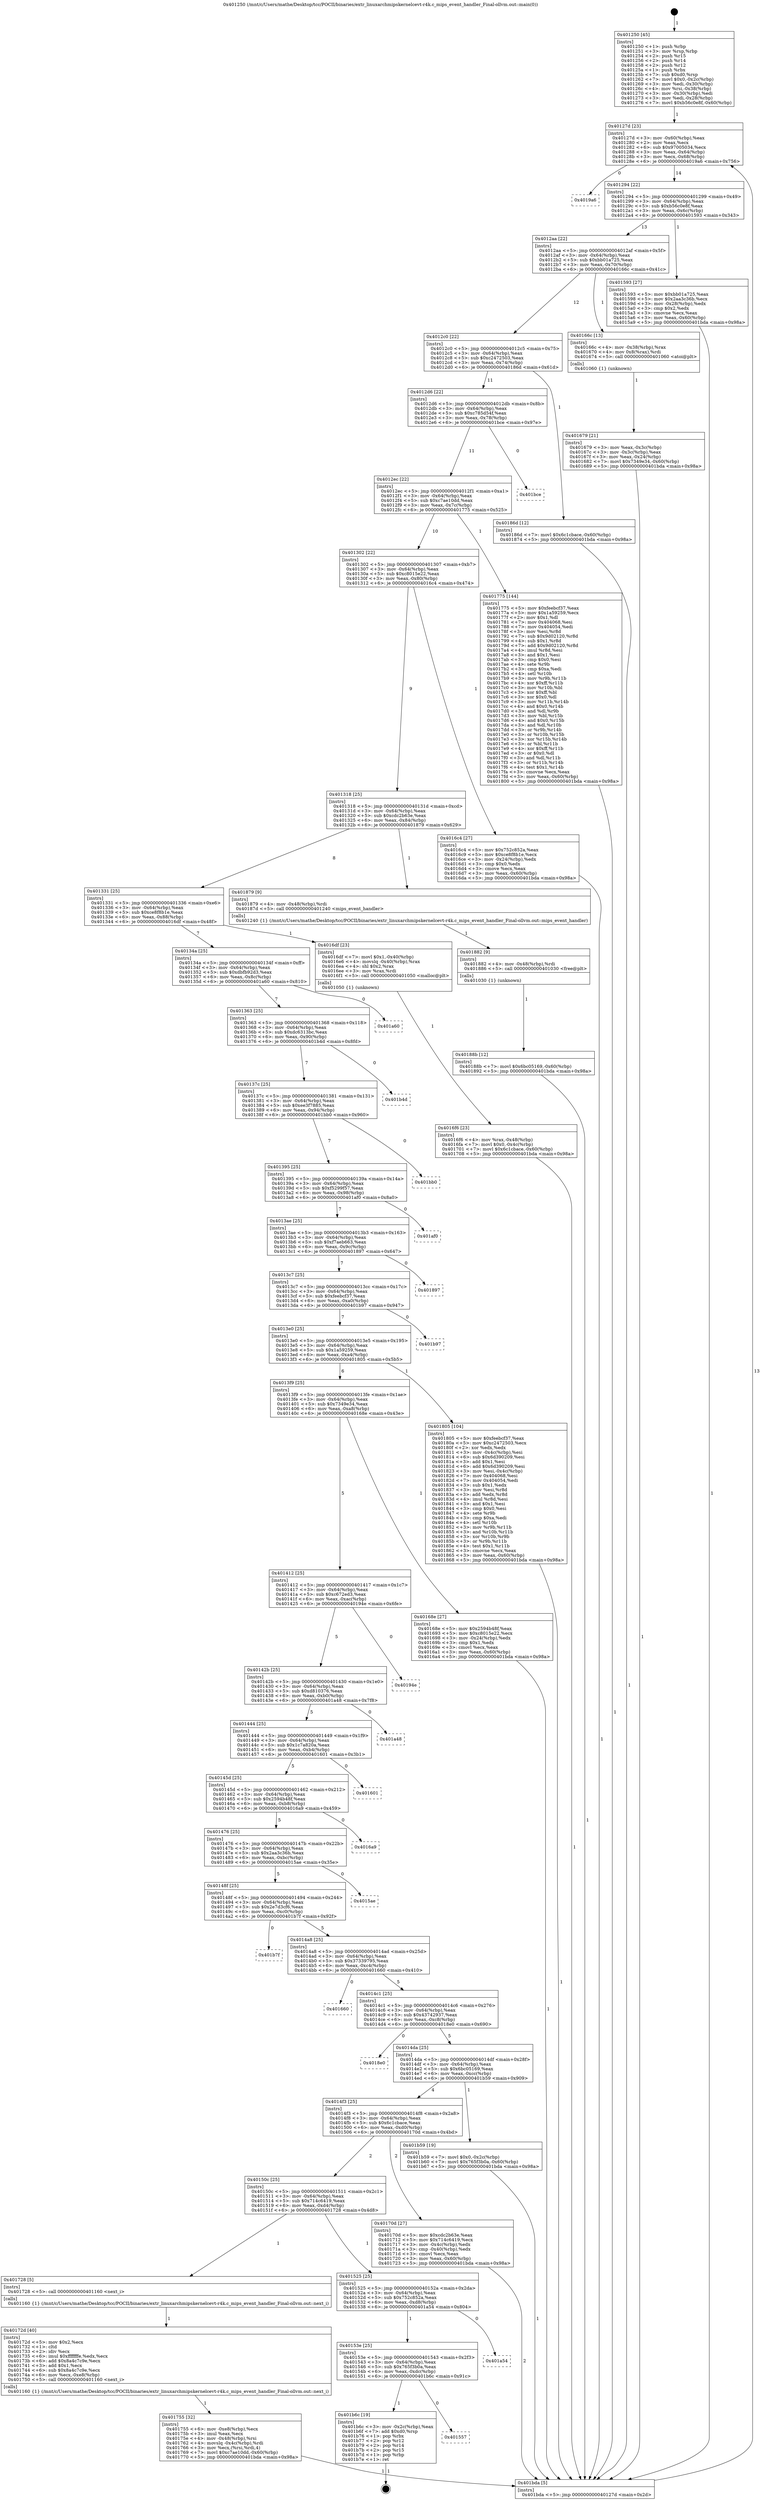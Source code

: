 digraph "0x401250" {
  label = "0x401250 (/mnt/c/Users/mathe/Desktop/tcc/POCII/binaries/extr_linuxarchmipskernelcevt-r4k.c_mips_event_handler_Final-ollvm.out::main(0))"
  labelloc = "t"
  node[shape=record]

  Entry [label="",width=0.3,height=0.3,shape=circle,fillcolor=black,style=filled]
  "0x40127d" [label="{
     0x40127d [23]\l
     | [instrs]\l
     &nbsp;&nbsp;0x40127d \<+3\>: mov -0x60(%rbp),%eax\l
     &nbsp;&nbsp;0x401280 \<+2\>: mov %eax,%ecx\l
     &nbsp;&nbsp;0x401282 \<+6\>: sub $0x97005034,%ecx\l
     &nbsp;&nbsp;0x401288 \<+3\>: mov %eax,-0x64(%rbp)\l
     &nbsp;&nbsp;0x40128b \<+3\>: mov %ecx,-0x68(%rbp)\l
     &nbsp;&nbsp;0x40128e \<+6\>: je 00000000004019a6 \<main+0x756\>\l
  }"]
  "0x4019a6" [label="{
     0x4019a6\l
  }", style=dashed]
  "0x401294" [label="{
     0x401294 [22]\l
     | [instrs]\l
     &nbsp;&nbsp;0x401294 \<+5\>: jmp 0000000000401299 \<main+0x49\>\l
     &nbsp;&nbsp;0x401299 \<+3\>: mov -0x64(%rbp),%eax\l
     &nbsp;&nbsp;0x40129c \<+5\>: sub $0xb56c0e8f,%eax\l
     &nbsp;&nbsp;0x4012a1 \<+3\>: mov %eax,-0x6c(%rbp)\l
     &nbsp;&nbsp;0x4012a4 \<+6\>: je 0000000000401593 \<main+0x343\>\l
  }"]
  Exit [label="",width=0.3,height=0.3,shape=circle,fillcolor=black,style=filled,peripheries=2]
  "0x401593" [label="{
     0x401593 [27]\l
     | [instrs]\l
     &nbsp;&nbsp;0x401593 \<+5\>: mov $0xbb01a725,%eax\l
     &nbsp;&nbsp;0x401598 \<+5\>: mov $0x2aa3c36b,%ecx\l
     &nbsp;&nbsp;0x40159d \<+3\>: mov -0x28(%rbp),%edx\l
     &nbsp;&nbsp;0x4015a0 \<+3\>: cmp $0x2,%edx\l
     &nbsp;&nbsp;0x4015a3 \<+3\>: cmovne %ecx,%eax\l
     &nbsp;&nbsp;0x4015a6 \<+3\>: mov %eax,-0x60(%rbp)\l
     &nbsp;&nbsp;0x4015a9 \<+5\>: jmp 0000000000401bda \<main+0x98a\>\l
  }"]
  "0x4012aa" [label="{
     0x4012aa [22]\l
     | [instrs]\l
     &nbsp;&nbsp;0x4012aa \<+5\>: jmp 00000000004012af \<main+0x5f\>\l
     &nbsp;&nbsp;0x4012af \<+3\>: mov -0x64(%rbp),%eax\l
     &nbsp;&nbsp;0x4012b2 \<+5\>: sub $0xbb01a725,%eax\l
     &nbsp;&nbsp;0x4012b7 \<+3\>: mov %eax,-0x70(%rbp)\l
     &nbsp;&nbsp;0x4012ba \<+6\>: je 000000000040166c \<main+0x41c\>\l
  }"]
  "0x401bda" [label="{
     0x401bda [5]\l
     | [instrs]\l
     &nbsp;&nbsp;0x401bda \<+5\>: jmp 000000000040127d \<main+0x2d\>\l
  }"]
  "0x401250" [label="{
     0x401250 [45]\l
     | [instrs]\l
     &nbsp;&nbsp;0x401250 \<+1\>: push %rbp\l
     &nbsp;&nbsp;0x401251 \<+3\>: mov %rsp,%rbp\l
     &nbsp;&nbsp;0x401254 \<+2\>: push %r15\l
     &nbsp;&nbsp;0x401256 \<+2\>: push %r14\l
     &nbsp;&nbsp;0x401258 \<+2\>: push %r12\l
     &nbsp;&nbsp;0x40125a \<+1\>: push %rbx\l
     &nbsp;&nbsp;0x40125b \<+7\>: sub $0xd0,%rsp\l
     &nbsp;&nbsp;0x401262 \<+7\>: movl $0x0,-0x2c(%rbp)\l
     &nbsp;&nbsp;0x401269 \<+3\>: mov %edi,-0x30(%rbp)\l
     &nbsp;&nbsp;0x40126c \<+4\>: mov %rsi,-0x38(%rbp)\l
     &nbsp;&nbsp;0x401270 \<+3\>: mov -0x30(%rbp),%edi\l
     &nbsp;&nbsp;0x401273 \<+3\>: mov %edi,-0x28(%rbp)\l
     &nbsp;&nbsp;0x401276 \<+7\>: movl $0xb56c0e8f,-0x60(%rbp)\l
  }"]
  "0x401557" [label="{
     0x401557\l
  }", style=dashed]
  "0x40166c" [label="{
     0x40166c [13]\l
     | [instrs]\l
     &nbsp;&nbsp;0x40166c \<+4\>: mov -0x38(%rbp),%rax\l
     &nbsp;&nbsp;0x401670 \<+4\>: mov 0x8(%rax),%rdi\l
     &nbsp;&nbsp;0x401674 \<+5\>: call 0000000000401060 \<atoi@plt\>\l
     | [calls]\l
     &nbsp;&nbsp;0x401060 \{1\} (unknown)\l
  }"]
  "0x4012c0" [label="{
     0x4012c0 [22]\l
     | [instrs]\l
     &nbsp;&nbsp;0x4012c0 \<+5\>: jmp 00000000004012c5 \<main+0x75\>\l
     &nbsp;&nbsp;0x4012c5 \<+3\>: mov -0x64(%rbp),%eax\l
     &nbsp;&nbsp;0x4012c8 \<+5\>: sub $0xc2472503,%eax\l
     &nbsp;&nbsp;0x4012cd \<+3\>: mov %eax,-0x74(%rbp)\l
     &nbsp;&nbsp;0x4012d0 \<+6\>: je 000000000040186d \<main+0x61d\>\l
  }"]
  "0x401679" [label="{
     0x401679 [21]\l
     | [instrs]\l
     &nbsp;&nbsp;0x401679 \<+3\>: mov %eax,-0x3c(%rbp)\l
     &nbsp;&nbsp;0x40167c \<+3\>: mov -0x3c(%rbp),%eax\l
     &nbsp;&nbsp;0x40167f \<+3\>: mov %eax,-0x24(%rbp)\l
     &nbsp;&nbsp;0x401682 \<+7\>: movl $0x7349e34,-0x60(%rbp)\l
     &nbsp;&nbsp;0x401689 \<+5\>: jmp 0000000000401bda \<main+0x98a\>\l
  }"]
  "0x401b6c" [label="{
     0x401b6c [19]\l
     | [instrs]\l
     &nbsp;&nbsp;0x401b6c \<+3\>: mov -0x2c(%rbp),%eax\l
     &nbsp;&nbsp;0x401b6f \<+7\>: add $0xd0,%rsp\l
     &nbsp;&nbsp;0x401b76 \<+1\>: pop %rbx\l
     &nbsp;&nbsp;0x401b77 \<+2\>: pop %r12\l
     &nbsp;&nbsp;0x401b79 \<+2\>: pop %r14\l
     &nbsp;&nbsp;0x401b7b \<+2\>: pop %r15\l
     &nbsp;&nbsp;0x401b7d \<+1\>: pop %rbp\l
     &nbsp;&nbsp;0x401b7e \<+1\>: ret\l
  }"]
  "0x40186d" [label="{
     0x40186d [12]\l
     | [instrs]\l
     &nbsp;&nbsp;0x40186d \<+7\>: movl $0x6c1cbace,-0x60(%rbp)\l
     &nbsp;&nbsp;0x401874 \<+5\>: jmp 0000000000401bda \<main+0x98a\>\l
  }"]
  "0x4012d6" [label="{
     0x4012d6 [22]\l
     | [instrs]\l
     &nbsp;&nbsp;0x4012d6 \<+5\>: jmp 00000000004012db \<main+0x8b\>\l
     &nbsp;&nbsp;0x4012db \<+3\>: mov -0x64(%rbp),%eax\l
     &nbsp;&nbsp;0x4012de \<+5\>: sub $0xc785d54f,%eax\l
     &nbsp;&nbsp;0x4012e3 \<+3\>: mov %eax,-0x78(%rbp)\l
     &nbsp;&nbsp;0x4012e6 \<+6\>: je 0000000000401bce \<main+0x97e\>\l
  }"]
  "0x40153e" [label="{
     0x40153e [25]\l
     | [instrs]\l
     &nbsp;&nbsp;0x40153e \<+5\>: jmp 0000000000401543 \<main+0x2f3\>\l
     &nbsp;&nbsp;0x401543 \<+3\>: mov -0x64(%rbp),%eax\l
     &nbsp;&nbsp;0x401546 \<+5\>: sub $0x765f3b0a,%eax\l
     &nbsp;&nbsp;0x40154b \<+6\>: mov %eax,-0xdc(%rbp)\l
     &nbsp;&nbsp;0x401551 \<+6\>: je 0000000000401b6c \<main+0x91c\>\l
  }"]
  "0x401bce" [label="{
     0x401bce\l
  }", style=dashed]
  "0x4012ec" [label="{
     0x4012ec [22]\l
     | [instrs]\l
     &nbsp;&nbsp;0x4012ec \<+5\>: jmp 00000000004012f1 \<main+0xa1\>\l
     &nbsp;&nbsp;0x4012f1 \<+3\>: mov -0x64(%rbp),%eax\l
     &nbsp;&nbsp;0x4012f4 \<+5\>: sub $0xc7ae10dd,%eax\l
     &nbsp;&nbsp;0x4012f9 \<+3\>: mov %eax,-0x7c(%rbp)\l
     &nbsp;&nbsp;0x4012fc \<+6\>: je 0000000000401775 \<main+0x525\>\l
  }"]
  "0x401a54" [label="{
     0x401a54\l
  }", style=dashed]
  "0x401775" [label="{
     0x401775 [144]\l
     | [instrs]\l
     &nbsp;&nbsp;0x401775 \<+5\>: mov $0xfeebcf37,%eax\l
     &nbsp;&nbsp;0x40177a \<+5\>: mov $0x1a59259,%ecx\l
     &nbsp;&nbsp;0x40177f \<+2\>: mov $0x1,%dl\l
     &nbsp;&nbsp;0x401781 \<+7\>: mov 0x404068,%esi\l
     &nbsp;&nbsp;0x401788 \<+7\>: mov 0x404054,%edi\l
     &nbsp;&nbsp;0x40178f \<+3\>: mov %esi,%r8d\l
     &nbsp;&nbsp;0x401792 \<+7\>: sub $0x9d02120,%r8d\l
     &nbsp;&nbsp;0x401799 \<+4\>: sub $0x1,%r8d\l
     &nbsp;&nbsp;0x40179d \<+7\>: add $0x9d02120,%r8d\l
     &nbsp;&nbsp;0x4017a4 \<+4\>: imul %r8d,%esi\l
     &nbsp;&nbsp;0x4017a8 \<+3\>: and $0x1,%esi\l
     &nbsp;&nbsp;0x4017ab \<+3\>: cmp $0x0,%esi\l
     &nbsp;&nbsp;0x4017ae \<+4\>: sete %r9b\l
     &nbsp;&nbsp;0x4017b2 \<+3\>: cmp $0xa,%edi\l
     &nbsp;&nbsp;0x4017b5 \<+4\>: setl %r10b\l
     &nbsp;&nbsp;0x4017b9 \<+3\>: mov %r9b,%r11b\l
     &nbsp;&nbsp;0x4017bc \<+4\>: xor $0xff,%r11b\l
     &nbsp;&nbsp;0x4017c0 \<+3\>: mov %r10b,%bl\l
     &nbsp;&nbsp;0x4017c3 \<+3\>: xor $0xff,%bl\l
     &nbsp;&nbsp;0x4017c6 \<+3\>: xor $0x0,%dl\l
     &nbsp;&nbsp;0x4017c9 \<+3\>: mov %r11b,%r14b\l
     &nbsp;&nbsp;0x4017cc \<+4\>: and $0x0,%r14b\l
     &nbsp;&nbsp;0x4017d0 \<+3\>: and %dl,%r9b\l
     &nbsp;&nbsp;0x4017d3 \<+3\>: mov %bl,%r15b\l
     &nbsp;&nbsp;0x4017d6 \<+4\>: and $0x0,%r15b\l
     &nbsp;&nbsp;0x4017da \<+3\>: and %dl,%r10b\l
     &nbsp;&nbsp;0x4017dd \<+3\>: or %r9b,%r14b\l
     &nbsp;&nbsp;0x4017e0 \<+3\>: or %r10b,%r15b\l
     &nbsp;&nbsp;0x4017e3 \<+3\>: xor %r15b,%r14b\l
     &nbsp;&nbsp;0x4017e6 \<+3\>: or %bl,%r11b\l
     &nbsp;&nbsp;0x4017e9 \<+4\>: xor $0xff,%r11b\l
     &nbsp;&nbsp;0x4017ed \<+3\>: or $0x0,%dl\l
     &nbsp;&nbsp;0x4017f0 \<+3\>: and %dl,%r11b\l
     &nbsp;&nbsp;0x4017f3 \<+3\>: or %r11b,%r14b\l
     &nbsp;&nbsp;0x4017f6 \<+4\>: test $0x1,%r14b\l
     &nbsp;&nbsp;0x4017fa \<+3\>: cmovne %ecx,%eax\l
     &nbsp;&nbsp;0x4017fd \<+3\>: mov %eax,-0x60(%rbp)\l
     &nbsp;&nbsp;0x401800 \<+5\>: jmp 0000000000401bda \<main+0x98a\>\l
  }"]
  "0x401302" [label="{
     0x401302 [22]\l
     | [instrs]\l
     &nbsp;&nbsp;0x401302 \<+5\>: jmp 0000000000401307 \<main+0xb7\>\l
     &nbsp;&nbsp;0x401307 \<+3\>: mov -0x64(%rbp),%eax\l
     &nbsp;&nbsp;0x40130a \<+5\>: sub $0xc8015e22,%eax\l
     &nbsp;&nbsp;0x40130f \<+3\>: mov %eax,-0x80(%rbp)\l
     &nbsp;&nbsp;0x401312 \<+6\>: je 00000000004016c4 \<main+0x474\>\l
  }"]
  "0x40188b" [label="{
     0x40188b [12]\l
     | [instrs]\l
     &nbsp;&nbsp;0x40188b \<+7\>: movl $0x6bc05169,-0x60(%rbp)\l
     &nbsp;&nbsp;0x401892 \<+5\>: jmp 0000000000401bda \<main+0x98a\>\l
  }"]
  "0x4016c4" [label="{
     0x4016c4 [27]\l
     | [instrs]\l
     &nbsp;&nbsp;0x4016c4 \<+5\>: mov $0x752c852a,%eax\l
     &nbsp;&nbsp;0x4016c9 \<+5\>: mov $0xce8f8b1e,%ecx\l
     &nbsp;&nbsp;0x4016ce \<+3\>: mov -0x24(%rbp),%edx\l
     &nbsp;&nbsp;0x4016d1 \<+3\>: cmp $0x0,%edx\l
     &nbsp;&nbsp;0x4016d4 \<+3\>: cmove %ecx,%eax\l
     &nbsp;&nbsp;0x4016d7 \<+3\>: mov %eax,-0x60(%rbp)\l
     &nbsp;&nbsp;0x4016da \<+5\>: jmp 0000000000401bda \<main+0x98a\>\l
  }"]
  "0x401318" [label="{
     0x401318 [25]\l
     | [instrs]\l
     &nbsp;&nbsp;0x401318 \<+5\>: jmp 000000000040131d \<main+0xcd\>\l
     &nbsp;&nbsp;0x40131d \<+3\>: mov -0x64(%rbp),%eax\l
     &nbsp;&nbsp;0x401320 \<+5\>: sub $0xcdc2b63e,%eax\l
     &nbsp;&nbsp;0x401325 \<+6\>: mov %eax,-0x84(%rbp)\l
     &nbsp;&nbsp;0x40132b \<+6\>: je 0000000000401879 \<main+0x629\>\l
  }"]
  "0x401882" [label="{
     0x401882 [9]\l
     | [instrs]\l
     &nbsp;&nbsp;0x401882 \<+4\>: mov -0x48(%rbp),%rdi\l
     &nbsp;&nbsp;0x401886 \<+5\>: call 0000000000401030 \<free@plt\>\l
     | [calls]\l
     &nbsp;&nbsp;0x401030 \{1\} (unknown)\l
  }"]
  "0x401879" [label="{
     0x401879 [9]\l
     | [instrs]\l
     &nbsp;&nbsp;0x401879 \<+4\>: mov -0x48(%rbp),%rdi\l
     &nbsp;&nbsp;0x40187d \<+5\>: call 0000000000401240 \<mips_event_handler\>\l
     | [calls]\l
     &nbsp;&nbsp;0x401240 \{1\} (/mnt/c/Users/mathe/Desktop/tcc/POCII/binaries/extr_linuxarchmipskernelcevt-r4k.c_mips_event_handler_Final-ollvm.out::mips_event_handler)\l
  }"]
  "0x401331" [label="{
     0x401331 [25]\l
     | [instrs]\l
     &nbsp;&nbsp;0x401331 \<+5\>: jmp 0000000000401336 \<main+0xe6\>\l
     &nbsp;&nbsp;0x401336 \<+3\>: mov -0x64(%rbp),%eax\l
     &nbsp;&nbsp;0x401339 \<+5\>: sub $0xce8f8b1e,%eax\l
     &nbsp;&nbsp;0x40133e \<+6\>: mov %eax,-0x88(%rbp)\l
     &nbsp;&nbsp;0x401344 \<+6\>: je 00000000004016df \<main+0x48f\>\l
  }"]
  "0x401755" [label="{
     0x401755 [32]\l
     | [instrs]\l
     &nbsp;&nbsp;0x401755 \<+6\>: mov -0xe8(%rbp),%ecx\l
     &nbsp;&nbsp;0x40175b \<+3\>: imul %eax,%ecx\l
     &nbsp;&nbsp;0x40175e \<+4\>: mov -0x48(%rbp),%rsi\l
     &nbsp;&nbsp;0x401762 \<+4\>: movslq -0x4c(%rbp),%rdi\l
     &nbsp;&nbsp;0x401766 \<+3\>: mov %ecx,(%rsi,%rdi,4)\l
     &nbsp;&nbsp;0x401769 \<+7\>: movl $0xc7ae10dd,-0x60(%rbp)\l
     &nbsp;&nbsp;0x401770 \<+5\>: jmp 0000000000401bda \<main+0x98a\>\l
  }"]
  "0x4016df" [label="{
     0x4016df [23]\l
     | [instrs]\l
     &nbsp;&nbsp;0x4016df \<+7\>: movl $0x1,-0x40(%rbp)\l
     &nbsp;&nbsp;0x4016e6 \<+4\>: movslq -0x40(%rbp),%rax\l
     &nbsp;&nbsp;0x4016ea \<+4\>: shl $0x2,%rax\l
     &nbsp;&nbsp;0x4016ee \<+3\>: mov %rax,%rdi\l
     &nbsp;&nbsp;0x4016f1 \<+5\>: call 0000000000401050 \<malloc@plt\>\l
     | [calls]\l
     &nbsp;&nbsp;0x401050 \{1\} (unknown)\l
  }"]
  "0x40134a" [label="{
     0x40134a [25]\l
     | [instrs]\l
     &nbsp;&nbsp;0x40134a \<+5\>: jmp 000000000040134f \<main+0xff\>\l
     &nbsp;&nbsp;0x40134f \<+3\>: mov -0x64(%rbp),%eax\l
     &nbsp;&nbsp;0x401352 \<+5\>: sub $0xdbfb92d3,%eax\l
     &nbsp;&nbsp;0x401357 \<+6\>: mov %eax,-0x8c(%rbp)\l
     &nbsp;&nbsp;0x40135d \<+6\>: je 0000000000401a60 \<main+0x810\>\l
  }"]
  "0x40172d" [label="{
     0x40172d [40]\l
     | [instrs]\l
     &nbsp;&nbsp;0x40172d \<+5\>: mov $0x2,%ecx\l
     &nbsp;&nbsp;0x401732 \<+1\>: cltd\l
     &nbsp;&nbsp;0x401733 \<+2\>: idiv %ecx\l
     &nbsp;&nbsp;0x401735 \<+6\>: imul $0xfffffffe,%edx,%ecx\l
     &nbsp;&nbsp;0x40173b \<+6\>: add $0x8a4c7c9e,%ecx\l
     &nbsp;&nbsp;0x401741 \<+3\>: add $0x1,%ecx\l
     &nbsp;&nbsp;0x401744 \<+6\>: sub $0x8a4c7c9e,%ecx\l
     &nbsp;&nbsp;0x40174a \<+6\>: mov %ecx,-0xe8(%rbp)\l
     &nbsp;&nbsp;0x401750 \<+5\>: call 0000000000401160 \<next_i\>\l
     | [calls]\l
     &nbsp;&nbsp;0x401160 \{1\} (/mnt/c/Users/mathe/Desktop/tcc/POCII/binaries/extr_linuxarchmipskernelcevt-r4k.c_mips_event_handler_Final-ollvm.out::next_i)\l
  }"]
  "0x401a60" [label="{
     0x401a60\l
  }", style=dashed]
  "0x401363" [label="{
     0x401363 [25]\l
     | [instrs]\l
     &nbsp;&nbsp;0x401363 \<+5\>: jmp 0000000000401368 \<main+0x118\>\l
     &nbsp;&nbsp;0x401368 \<+3\>: mov -0x64(%rbp),%eax\l
     &nbsp;&nbsp;0x40136b \<+5\>: sub $0xdc6313bc,%eax\l
     &nbsp;&nbsp;0x401370 \<+6\>: mov %eax,-0x90(%rbp)\l
     &nbsp;&nbsp;0x401376 \<+6\>: je 0000000000401b4d \<main+0x8fd\>\l
  }"]
  "0x401525" [label="{
     0x401525 [25]\l
     | [instrs]\l
     &nbsp;&nbsp;0x401525 \<+5\>: jmp 000000000040152a \<main+0x2da\>\l
     &nbsp;&nbsp;0x40152a \<+3\>: mov -0x64(%rbp),%eax\l
     &nbsp;&nbsp;0x40152d \<+5\>: sub $0x752c852a,%eax\l
     &nbsp;&nbsp;0x401532 \<+6\>: mov %eax,-0xd8(%rbp)\l
     &nbsp;&nbsp;0x401538 \<+6\>: je 0000000000401a54 \<main+0x804\>\l
  }"]
  "0x401b4d" [label="{
     0x401b4d\l
  }", style=dashed]
  "0x40137c" [label="{
     0x40137c [25]\l
     | [instrs]\l
     &nbsp;&nbsp;0x40137c \<+5\>: jmp 0000000000401381 \<main+0x131\>\l
     &nbsp;&nbsp;0x401381 \<+3\>: mov -0x64(%rbp),%eax\l
     &nbsp;&nbsp;0x401384 \<+5\>: sub $0xee3f7885,%eax\l
     &nbsp;&nbsp;0x401389 \<+6\>: mov %eax,-0x94(%rbp)\l
     &nbsp;&nbsp;0x40138f \<+6\>: je 0000000000401bb0 \<main+0x960\>\l
  }"]
  "0x401728" [label="{
     0x401728 [5]\l
     | [instrs]\l
     &nbsp;&nbsp;0x401728 \<+5\>: call 0000000000401160 \<next_i\>\l
     | [calls]\l
     &nbsp;&nbsp;0x401160 \{1\} (/mnt/c/Users/mathe/Desktop/tcc/POCII/binaries/extr_linuxarchmipskernelcevt-r4k.c_mips_event_handler_Final-ollvm.out::next_i)\l
  }"]
  "0x401bb0" [label="{
     0x401bb0\l
  }", style=dashed]
  "0x401395" [label="{
     0x401395 [25]\l
     | [instrs]\l
     &nbsp;&nbsp;0x401395 \<+5\>: jmp 000000000040139a \<main+0x14a\>\l
     &nbsp;&nbsp;0x40139a \<+3\>: mov -0x64(%rbp),%eax\l
     &nbsp;&nbsp;0x40139d \<+5\>: sub $0xf5299f57,%eax\l
     &nbsp;&nbsp;0x4013a2 \<+6\>: mov %eax,-0x98(%rbp)\l
     &nbsp;&nbsp;0x4013a8 \<+6\>: je 0000000000401af0 \<main+0x8a0\>\l
  }"]
  "0x40150c" [label="{
     0x40150c [25]\l
     | [instrs]\l
     &nbsp;&nbsp;0x40150c \<+5\>: jmp 0000000000401511 \<main+0x2c1\>\l
     &nbsp;&nbsp;0x401511 \<+3\>: mov -0x64(%rbp),%eax\l
     &nbsp;&nbsp;0x401514 \<+5\>: sub $0x714c6419,%eax\l
     &nbsp;&nbsp;0x401519 \<+6\>: mov %eax,-0xd4(%rbp)\l
     &nbsp;&nbsp;0x40151f \<+6\>: je 0000000000401728 \<main+0x4d8\>\l
  }"]
  "0x401af0" [label="{
     0x401af0\l
  }", style=dashed]
  "0x4013ae" [label="{
     0x4013ae [25]\l
     | [instrs]\l
     &nbsp;&nbsp;0x4013ae \<+5\>: jmp 00000000004013b3 \<main+0x163\>\l
     &nbsp;&nbsp;0x4013b3 \<+3\>: mov -0x64(%rbp),%eax\l
     &nbsp;&nbsp;0x4013b6 \<+5\>: sub $0xf7aeb663,%eax\l
     &nbsp;&nbsp;0x4013bb \<+6\>: mov %eax,-0x9c(%rbp)\l
     &nbsp;&nbsp;0x4013c1 \<+6\>: je 0000000000401897 \<main+0x647\>\l
  }"]
  "0x40170d" [label="{
     0x40170d [27]\l
     | [instrs]\l
     &nbsp;&nbsp;0x40170d \<+5\>: mov $0xcdc2b63e,%eax\l
     &nbsp;&nbsp;0x401712 \<+5\>: mov $0x714c6419,%ecx\l
     &nbsp;&nbsp;0x401717 \<+3\>: mov -0x4c(%rbp),%edx\l
     &nbsp;&nbsp;0x40171a \<+3\>: cmp -0x40(%rbp),%edx\l
     &nbsp;&nbsp;0x40171d \<+3\>: cmovl %ecx,%eax\l
     &nbsp;&nbsp;0x401720 \<+3\>: mov %eax,-0x60(%rbp)\l
     &nbsp;&nbsp;0x401723 \<+5\>: jmp 0000000000401bda \<main+0x98a\>\l
  }"]
  "0x401897" [label="{
     0x401897\l
  }", style=dashed]
  "0x4013c7" [label="{
     0x4013c7 [25]\l
     | [instrs]\l
     &nbsp;&nbsp;0x4013c7 \<+5\>: jmp 00000000004013cc \<main+0x17c\>\l
     &nbsp;&nbsp;0x4013cc \<+3\>: mov -0x64(%rbp),%eax\l
     &nbsp;&nbsp;0x4013cf \<+5\>: sub $0xfeebcf37,%eax\l
     &nbsp;&nbsp;0x4013d4 \<+6\>: mov %eax,-0xa0(%rbp)\l
     &nbsp;&nbsp;0x4013da \<+6\>: je 0000000000401b97 \<main+0x947\>\l
  }"]
  "0x4014f3" [label="{
     0x4014f3 [25]\l
     | [instrs]\l
     &nbsp;&nbsp;0x4014f3 \<+5\>: jmp 00000000004014f8 \<main+0x2a8\>\l
     &nbsp;&nbsp;0x4014f8 \<+3\>: mov -0x64(%rbp),%eax\l
     &nbsp;&nbsp;0x4014fb \<+5\>: sub $0x6c1cbace,%eax\l
     &nbsp;&nbsp;0x401500 \<+6\>: mov %eax,-0xd0(%rbp)\l
     &nbsp;&nbsp;0x401506 \<+6\>: je 000000000040170d \<main+0x4bd\>\l
  }"]
  "0x401b97" [label="{
     0x401b97\l
  }", style=dashed]
  "0x4013e0" [label="{
     0x4013e0 [25]\l
     | [instrs]\l
     &nbsp;&nbsp;0x4013e0 \<+5\>: jmp 00000000004013e5 \<main+0x195\>\l
     &nbsp;&nbsp;0x4013e5 \<+3\>: mov -0x64(%rbp),%eax\l
     &nbsp;&nbsp;0x4013e8 \<+5\>: sub $0x1a59259,%eax\l
     &nbsp;&nbsp;0x4013ed \<+6\>: mov %eax,-0xa4(%rbp)\l
     &nbsp;&nbsp;0x4013f3 \<+6\>: je 0000000000401805 \<main+0x5b5\>\l
  }"]
  "0x401b59" [label="{
     0x401b59 [19]\l
     | [instrs]\l
     &nbsp;&nbsp;0x401b59 \<+7\>: movl $0x0,-0x2c(%rbp)\l
     &nbsp;&nbsp;0x401b60 \<+7\>: movl $0x765f3b0a,-0x60(%rbp)\l
     &nbsp;&nbsp;0x401b67 \<+5\>: jmp 0000000000401bda \<main+0x98a\>\l
  }"]
  "0x401805" [label="{
     0x401805 [104]\l
     | [instrs]\l
     &nbsp;&nbsp;0x401805 \<+5\>: mov $0xfeebcf37,%eax\l
     &nbsp;&nbsp;0x40180a \<+5\>: mov $0xc2472503,%ecx\l
     &nbsp;&nbsp;0x40180f \<+2\>: xor %edx,%edx\l
     &nbsp;&nbsp;0x401811 \<+3\>: mov -0x4c(%rbp),%esi\l
     &nbsp;&nbsp;0x401814 \<+6\>: sub $0x6d390209,%esi\l
     &nbsp;&nbsp;0x40181a \<+3\>: add $0x1,%esi\l
     &nbsp;&nbsp;0x40181d \<+6\>: add $0x6d390209,%esi\l
     &nbsp;&nbsp;0x401823 \<+3\>: mov %esi,-0x4c(%rbp)\l
     &nbsp;&nbsp;0x401826 \<+7\>: mov 0x404068,%esi\l
     &nbsp;&nbsp;0x40182d \<+7\>: mov 0x404054,%edi\l
     &nbsp;&nbsp;0x401834 \<+3\>: sub $0x1,%edx\l
     &nbsp;&nbsp;0x401837 \<+3\>: mov %esi,%r8d\l
     &nbsp;&nbsp;0x40183a \<+3\>: add %edx,%r8d\l
     &nbsp;&nbsp;0x40183d \<+4\>: imul %r8d,%esi\l
     &nbsp;&nbsp;0x401841 \<+3\>: and $0x1,%esi\l
     &nbsp;&nbsp;0x401844 \<+3\>: cmp $0x0,%esi\l
     &nbsp;&nbsp;0x401847 \<+4\>: sete %r9b\l
     &nbsp;&nbsp;0x40184b \<+3\>: cmp $0xa,%edi\l
     &nbsp;&nbsp;0x40184e \<+4\>: setl %r10b\l
     &nbsp;&nbsp;0x401852 \<+3\>: mov %r9b,%r11b\l
     &nbsp;&nbsp;0x401855 \<+3\>: and %r10b,%r11b\l
     &nbsp;&nbsp;0x401858 \<+3\>: xor %r10b,%r9b\l
     &nbsp;&nbsp;0x40185b \<+3\>: or %r9b,%r11b\l
     &nbsp;&nbsp;0x40185e \<+4\>: test $0x1,%r11b\l
     &nbsp;&nbsp;0x401862 \<+3\>: cmovne %ecx,%eax\l
     &nbsp;&nbsp;0x401865 \<+3\>: mov %eax,-0x60(%rbp)\l
     &nbsp;&nbsp;0x401868 \<+5\>: jmp 0000000000401bda \<main+0x98a\>\l
  }"]
  "0x4013f9" [label="{
     0x4013f9 [25]\l
     | [instrs]\l
     &nbsp;&nbsp;0x4013f9 \<+5\>: jmp 00000000004013fe \<main+0x1ae\>\l
     &nbsp;&nbsp;0x4013fe \<+3\>: mov -0x64(%rbp),%eax\l
     &nbsp;&nbsp;0x401401 \<+5\>: sub $0x7349e34,%eax\l
     &nbsp;&nbsp;0x401406 \<+6\>: mov %eax,-0xa8(%rbp)\l
     &nbsp;&nbsp;0x40140c \<+6\>: je 000000000040168e \<main+0x43e\>\l
  }"]
  "0x4014da" [label="{
     0x4014da [25]\l
     | [instrs]\l
     &nbsp;&nbsp;0x4014da \<+5\>: jmp 00000000004014df \<main+0x28f\>\l
     &nbsp;&nbsp;0x4014df \<+3\>: mov -0x64(%rbp),%eax\l
     &nbsp;&nbsp;0x4014e2 \<+5\>: sub $0x6bc05169,%eax\l
     &nbsp;&nbsp;0x4014e7 \<+6\>: mov %eax,-0xcc(%rbp)\l
     &nbsp;&nbsp;0x4014ed \<+6\>: je 0000000000401b59 \<main+0x909\>\l
  }"]
  "0x40168e" [label="{
     0x40168e [27]\l
     | [instrs]\l
     &nbsp;&nbsp;0x40168e \<+5\>: mov $0x2594b48f,%eax\l
     &nbsp;&nbsp;0x401693 \<+5\>: mov $0xc8015e22,%ecx\l
     &nbsp;&nbsp;0x401698 \<+3\>: mov -0x24(%rbp),%edx\l
     &nbsp;&nbsp;0x40169b \<+3\>: cmp $0x1,%edx\l
     &nbsp;&nbsp;0x40169e \<+3\>: cmovl %ecx,%eax\l
     &nbsp;&nbsp;0x4016a1 \<+3\>: mov %eax,-0x60(%rbp)\l
     &nbsp;&nbsp;0x4016a4 \<+5\>: jmp 0000000000401bda \<main+0x98a\>\l
  }"]
  "0x401412" [label="{
     0x401412 [25]\l
     | [instrs]\l
     &nbsp;&nbsp;0x401412 \<+5\>: jmp 0000000000401417 \<main+0x1c7\>\l
     &nbsp;&nbsp;0x401417 \<+3\>: mov -0x64(%rbp),%eax\l
     &nbsp;&nbsp;0x40141a \<+5\>: sub $0xc672ed3,%eax\l
     &nbsp;&nbsp;0x40141f \<+6\>: mov %eax,-0xac(%rbp)\l
     &nbsp;&nbsp;0x401425 \<+6\>: je 000000000040194e \<main+0x6fe\>\l
  }"]
  "0x4016f6" [label="{
     0x4016f6 [23]\l
     | [instrs]\l
     &nbsp;&nbsp;0x4016f6 \<+4\>: mov %rax,-0x48(%rbp)\l
     &nbsp;&nbsp;0x4016fa \<+7\>: movl $0x0,-0x4c(%rbp)\l
     &nbsp;&nbsp;0x401701 \<+7\>: movl $0x6c1cbace,-0x60(%rbp)\l
     &nbsp;&nbsp;0x401708 \<+5\>: jmp 0000000000401bda \<main+0x98a\>\l
  }"]
  "0x4018e0" [label="{
     0x4018e0\l
  }", style=dashed]
  "0x40194e" [label="{
     0x40194e\l
  }", style=dashed]
  "0x40142b" [label="{
     0x40142b [25]\l
     | [instrs]\l
     &nbsp;&nbsp;0x40142b \<+5\>: jmp 0000000000401430 \<main+0x1e0\>\l
     &nbsp;&nbsp;0x401430 \<+3\>: mov -0x64(%rbp),%eax\l
     &nbsp;&nbsp;0x401433 \<+5\>: sub $0xd810376,%eax\l
     &nbsp;&nbsp;0x401438 \<+6\>: mov %eax,-0xb0(%rbp)\l
     &nbsp;&nbsp;0x40143e \<+6\>: je 0000000000401a48 \<main+0x7f8\>\l
  }"]
  "0x4014c1" [label="{
     0x4014c1 [25]\l
     | [instrs]\l
     &nbsp;&nbsp;0x4014c1 \<+5\>: jmp 00000000004014c6 \<main+0x276\>\l
     &nbsp;&nbsp;0x4014c6 \<+3\>: mov -0x64(%rbp),%eax\l
     &nbsp;&nbsp;0x4014c9 \<+5\>: sub $0x43742937,%eax\l
     &nbsp;&nbsp;0x4014ce \<+6\>: mov %eax,-0xc8(%rbp)\l
     &nbsp;&nbsp;0x4014d4 \<+6\>: je 00000000004018e0 \<main+0x690\>\l
  }"]
  "0x401a48" [label="{
     0x401a48\l
  }", style=dashed]
  "0x401444" [label="{
     0x401444 [25]\l
     | [instrs]\l
     &nbsp;&nbsp;0x401444 \<+5\>: jmp 0000000000401449 \<main+0x1f9\>\l
     &nbsp;&nbsp;0x401449 \<+3\>: mov -0x64(%rbp),%eax\l
     &nbsp;&nbsp;0x40144c \<+5\>: sub $0x1c7a820a,%eax\l
     &nbsp;&nbsp;0x401451 \<+6\>: mov %eax,-0xb4(%rbp)\l
     &nbsp;&nbsp;0x401457 \<+6\>: je 0000000000401601 \<main+0x3b1\>\l
  }"]
  "0x401660" [label="{
     0x401660\l
  }", style=dashed]
  "0x401601" [label="{
     0x401601\l
  }", style=dashed]
  "0x40145d" [label="{
     0x40145d [25]\l
     | [instrs]\l
     &nbsp;&nbsp;0x40145d \<+5\>: jmp 0000000000401462 \<main+0x212\>\l
     &nbsp;&nbsp;0x401462 \<+3\>: mov -0x64(%rbp),%eax\l
     &nbsp;&nbsp;0x401465 \<+5\>: sub $0x2594b48f,%eax\l
     &nbsp;&nbsp;0x40146a \<+6\>: mov %eax,-0xb8(%rbp)\l
     &nbsp;&nbsp;0x401470 \<+6\>: je 00000000004016a9 \<main+0x459\>\l
  }"]
  "0x4014a8" [label="{
     0x4014a8 [25]\l
     | [instrs]\l
     &nbsp;&nbsp;0x4014a8 \<+5\>: jmp 00000000004014ad \<main+0x25d\>\l
     &nbsp;&nbsp;0x4014ad \<+3\>: mov -0x64(%rbp),%eax\l
     &nbsp;&nbsp;0x4014b0 \<+5\>: sub $0x37339795,%eax\l
     &nbsp;&nbsp;0x4014b5 \<+6\>: mov %eax,-0xc4(%rbp)\l
     &nbsp;&nbsp;0x4014bb \<+6\>: je 0000000000401660 \<main+0x410\>\l
  }"]
  "0x4016a9" [label="{
     0x4016a9\l
  }", style=dashed]
  "0x401476" [label="{
     0x401476 [25]\l
     | [instrs]\l
     &nbsp;&nbsp;0x401476 \<+5\>: jmp 000000000040147b \<main+0x22b\>\l
     &nbsp;&nbsp;0x40147b \<+3\>: mov -0x64(%rbp),%eax\l
     &nbsp;&nbsp;0x40147e \<+5\>: sub $0x2aa3c36b,%eax\l
     &nbsp;&nbsp;0x401483 \<+6\>: mov %eax,-0xbc(%rbp)\l
     &nbsp;&nbsp;0x401489 \<+6\>: je 00000000004015ae \<main+0x35e\>\l
  }"]
  "0x401b7f" [label="{
     0x401b7f\l
  }", style=dashed]
  "0x4015ae" [label="{
     0x4015ae\l
  }", style=dashed]
  "0x40148f" [label="{
     0x40148f [25]\l
     | [instrs]\l
     &nbsp;&nbsp;0x40148f \<+5\>: jmp 0000000000401494 \<main+0x244\>\l
     &nbsp;&nbsp;0x401494 \<+3\>: mov -0x64(%rbp),%eax\l
     &nbsp;&nbsp;0x401497 \<+5\>: sub $0x2e7d3cf6,%eax\l
     &nbsp;&nbsp;0x40149c \<+6\>: mov %eax,-0xc0(%rbp)\l
     &nbsp;&nbsp;0x4014a2 \<+6\>: je 0000000000401b7f \<main+0x92f\>\l
  }"]
  Entry -> "0x401250" [label=" 1"]
  "0x40127d" -> "0x4019a6" [label=" 0"]
  "0x40127d" -> "0x401294" [label=" 14"]
  "0x401b6c" -> Exit [label=" 1"]
  "0x401294" -> "0x401593" [label=" 1"]
  "0x401294" -> "0x4012aa" [label=" 13"]
  "0x401593" -> "0x401bda" [label=" 1"]
  "0x401250" -> "0x40127d" [label=" 1"]
  "0x401bda" -> "0x40127d" [label=" 13"]
  "0x40153e" -> "0x401557" [label=" 0"]
  "0x4012aa" -> "0x40166c" [label=" 1"]
  "0x4012aa" -> "0x4012c0" [label=" 12"]
  "0x40166c" -> "0x401679" [label=" 1"]
  "0x401679" -> "0x401bda" [label=" 1"]
  "0x40153e" -> "0x401b6c" [label=" 1"]
  "0x4012c0" -> "0x40186d" [label=" 1"]
  "0x4012c0" -> "0x4012d6" [label=" 11"]
  "0x401525" -> "0x40153e" [label=" 1"]
  "0x4012d6" -> "0x401bce" [label=" 0"]
  "0x4012d6" -> "0x4012ec" [label=" 11"]
  "0x401525" -> "0x401a54" [label=" 0"]
  "0x4012ec" -> "0x401775" [label=" 1"]
  "0x4012ec" -> "0x401302" [label=" 10"]
  "0x401b59" -> "0x401bda" [label=" 1"]
  "0x401302" -> "0x4016c4" [label=" 1"]
  "0x401302" -> "0x401318" [label=" 9"]
  "0x40188b" -> "0x401bda" [label=" 1"]
  "0x401318" -> "0x401879" [label=" 1"]
  "0x401318" -> "0x401331" [label=" 8"]
  "0x401882" -> "0x40188b" [label=" 1"]
  "0x401331" -> "0x4016df" [label=" 1"]
  "0x401331" -> "0x40134a" [label=" 7"]
  "0x401879" -> "0x401882" [label=" 1"]
  "0x40134a" -> "0x401a60" [label=" 0"]
  "0x40134a" -> "0x401363" [label=" 7"]
  "0x40186d" -> "0x401bda" [label=" 1"]
  "0x401363" -> "0x401b4d" [label=" 0"]
  "0x401363" -> "0x40137c" [label=" 7"]
  "0x401805" -> "0x401bda" [label=" 1"]
  "0x40137c" -> "0x401bb0" [label=" 0"]
  "0x40137c" -> "0x401395" [label=" 7"]
  "0x401775" -> "0x401bda" [label=" 1"]
  "0x401395" -> "0x401af0" [label=" 0"]
  "0x401395" -> "0x4013ae" [label=" 7"]
  "0x40172d" -> "0x401755" [label=" 1"]
  "0x4013ae" -> "0x401897" [label=" 0"]
  "0x4013ae" -> "0x4013c7" [label=" 7"]
  "0x401728" -> "0x40172d" [label=" 1"]
  "0x4013c7" -> "0x401b97" [label=" 0"]
  "0x4013c7" -> "0x4013e0" [label=" 7"]
  "0x40150c" -> "0x401728" [label=" 1"]
  "0x4013e0" -> "0x401805" [label=" 1"]
  "0x4013e0" -> "0x4013f9" [label=" 6"]
  "0x401755" -> "0x401bda" [label=" 1"]
  "0x4013f9" -> "0x40168e" [label=" 1"]
  "0x4013f9" -> "0x401412" [label=" 5"]
  "0x40168e" -> "0x401bda" [label=" 1"]
  "0x4016c4" -> "0x401bda" [label=" 1"]
  "0x4016df" -> "0x4016f6" [label=" 1"]
  "0x4016f6" -> "0x401bda" [label=" 1"]
  "0x4014f3" -> "0x40150c" [label=" 2"]
  "0x401412" -> "0x40194e" [label=" 0"]
  "0x401412" -> "0x40142b" [label=" 5"]
  "0x4014f3" -> "0x40170d" [label=" 2"]
  "0x40142b" -> "0x401a48" [label=" 0"]
  "0x40142b" -> "0x401444" [label=" 5"]
  "0x4014da" -> "0x4014f3" [label=" 4"]
  "0x401444" -> "0x401601" [label=" 0"]
  "0x401444" -> "0x40145d" [label=" 5"]
  "0x4014da" -> "0x401b59" [label=" 1"]
  "0x40145d" -> "0x4016a9" [label=" 0"]
  "0x40145d" -> "0x401476" [label=" 5"]
  "0x4014c1" -> "0x4014da" [label=" 5"]
  "0x401476" -> "0x4015ae" [label=" 0"]
  "0x401476" -> "0x40148f" [label=" 5"]
  "0x4014c1" -> "0x4018e0" [label=" 0"]
  "0x40148f" -> "0x401b7f" [label=" 0"]
  "0x40148f" -> "0x4014a8" [label=" 5"]
  "0x40170d" -> "0x401bda" [label=" 2"]
  "0x4014a8" -> "0x401660" [label=" 0"]
  "0x4014a8" -> "0x4014c1" [label=" 5"]
  "0x40150c" -> "0x401525" [label=" 1"]
}
